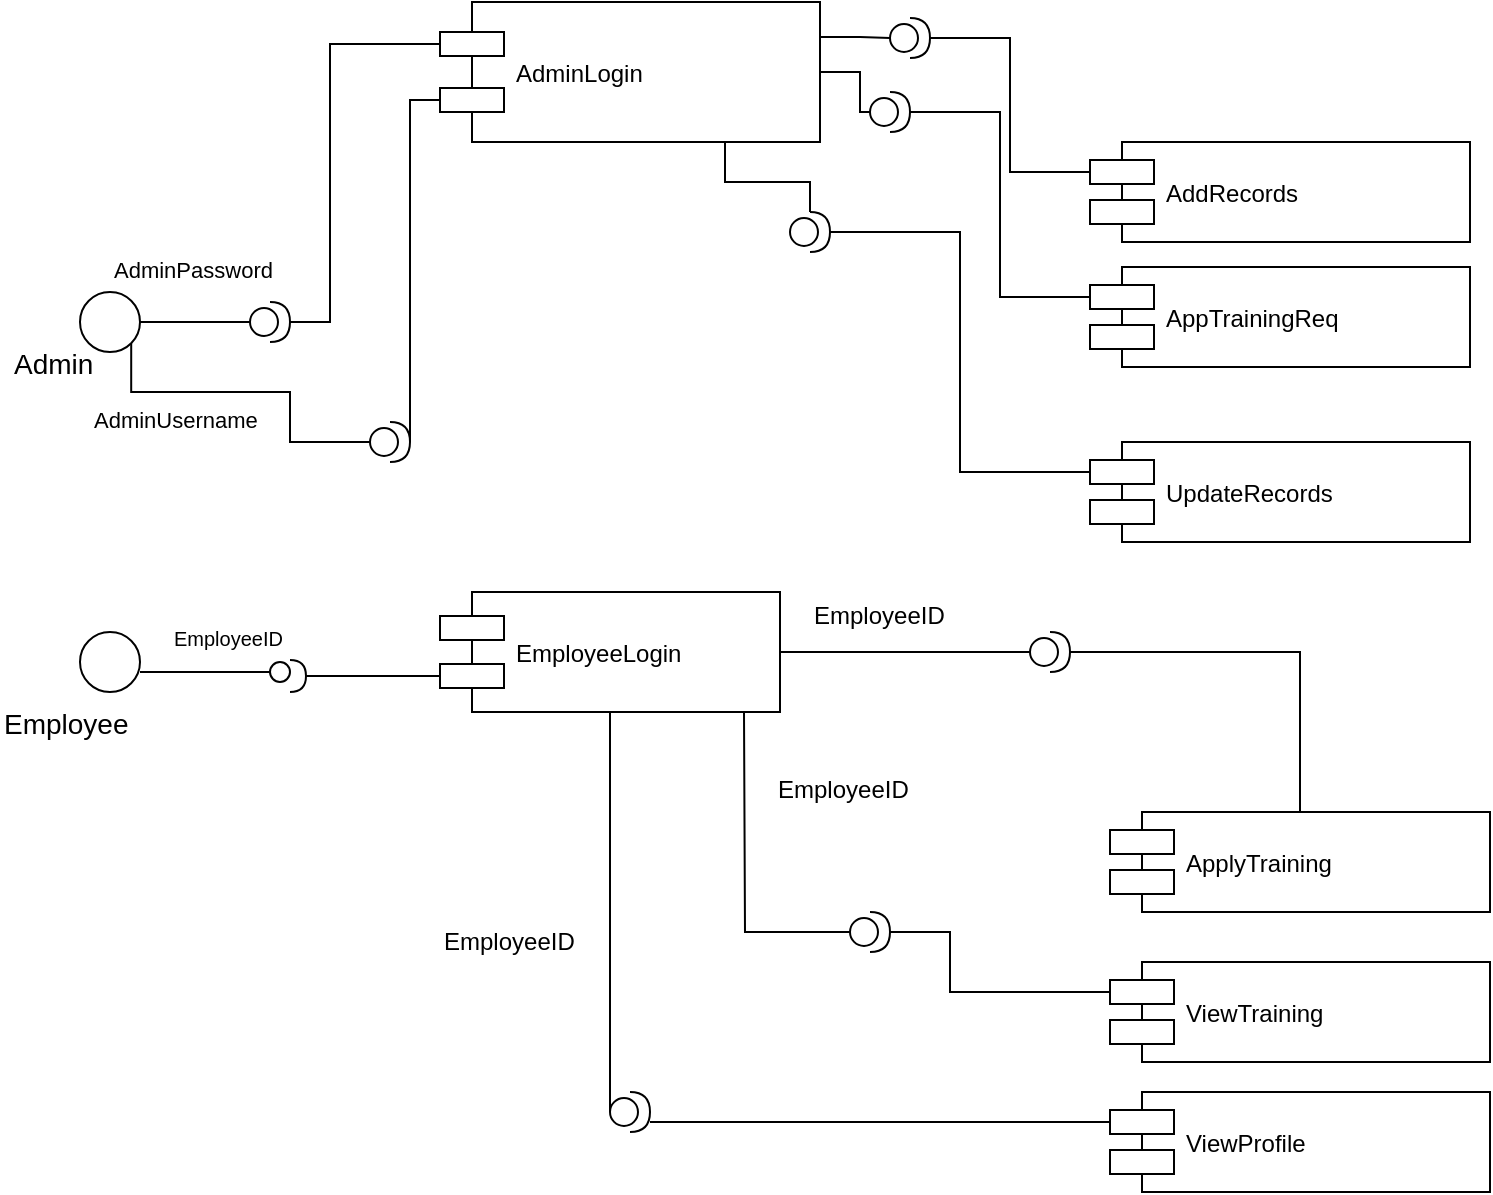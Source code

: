 <mxfile pages="1" version="11.2.4" type="google"><diagram id="35SYgzeYSSPeeQ_URPtR" name="Page-1"><mxGraphModel dx="1888" dy="501" grid="1" gridSize="10" guides="1" tooltips="1" connect="1" arrows="1" fold="1" page="1" pageScale="1" pageWidth="850" pageHeight="1100" math="0" shadow="0"><root><mxCell id="0"/><mxCell id="1" parent="0"/><mxCell id="sB9HqzXeVvjbPogbBj-l-39" style="edgeStyle=orthogonalEdgeStyle;rounded=0;orthogonalLoop=1;jettySize=auto;html=1;exitX=0;exitY=0.3;exitDx=0;exitDy=0;endArrow=none;endFill=0;fontSize=14;" parent="1" source="sB9HqzXeVvjbPogbBj-l-28" target="sB9HqzXeVvjbPogbBj-l-40" edge="1"><mxGeometry relative="1" as="geometry"><mxPoint x="410" y="630" as="targetPoint"/><Array as="points"><mxPoint x="450" y="660"/><mxPoint x="450" y="630"/></Array></mxGeometry></mxCell><mxCell id="sB9HqzXeVvjbPogbBj-l-1" value="EmployeeLogin" style="shape=component;align=left;spacingLeft=36;" parent="1" vertex="1"><mxGeometry x="195" y="460" width="170" height="60" as="geometry"/></mxCell><mxCell id="sB9HqzXeVvjbPogbBj-l-56" style="edgeStyle=orthogonalEdgeStyle;rounded=0;orthogonalLoop=1;jettySize=auto;html=1;exitX=1;exitY=0.25;exitDx=0;exitDy=0;endArrow=none;endFill=0;fontSize=11;" parent="1" source="sB9HqzXeVvjbPogbBj-l-2" target="sB9HqzXeVvjbPogbBj-l-57" edge="1"><mxGeometry relative="1" as="geometry"><mxPoint x="430" y="183" as="targetPoint"/></mxGeometry></mxCell><mxCell id="sB9HqzXeVvjbPogbBj-l-59" style="edgeStyle=orthogonalEdgeStyle;rounded=0;orthogonalLoop=1;jettySize=auto;html=1;exitX=1;exitY=0.5;exitDx=0;exitDy=0;endArrow=none;endFill=0;fontSize=11;" parent="1" source="sB9HqzXeVvjbPogbBj-l-2" target="sB9HqzXeVvjbPogbBj-l-60" edge="1"><mxGeometry relative="1" as="geometry"><mxPoint x="420" y="220" as="targetPoint"/></mxGeometry></mxCell><mxCell id="sB9HqzXeVvjbPogbBj-l-66" style="edgeStyle=orthogonalEdgeStyle;rounded=0;orthogonalLoop=1;jettySize=auto;html=1;exitX=0.75;exitY=1;exitDx=0;exitDy=0;endArrow=none;endFill=0;fontSize=11;" parent="1" source="sB9HqzXeVvjbPogbBj-l-2" target="sB9HqzXeVvjbPogbBj-l-67" edge="1"><mxGeometry relative="1" as="geometry"><mxPoint x="380" y="280" as="targetPoint"/></mxGeometry></mxCell><mxCell id="sB9HqzXeVvjbPogbBj-l-2" value="AdminLogin" style="shape=component;align=left;spacingLeft=36;" parent="1" vertex="1"><mxGeometry x="195" y="165" width="190" height="70" as="geometry"/></mxCell><mxCell id="sB9HqzXeVvjbPogbBj-l-3" value="AppTrainingReq" style="shape=component;align=left;spacingLeft=36;" parent="1" vertex="1"><mxGeometry x="520" y="297.5" width="190" height="50" as="geometry"/></mxCell><mxCell id="sB9HqzXeVvjbPogbBj-l-14" style="edgeStyle=orthogonalEdgeStyle;rounded=0;orthogonalLoop=1;jettySize=auto;html=1;exitX=1;exitY=0.5;exitDx=0;exitDy=0;endArrow=none;endFill=0;" parent="1" source="sB9HqzXeVvjbPogbBj-l-11" target="sB9HqzXeVvjbPogbBj-l-51" edge="1"><mxGeometry relative="1" as="geometry"><mxPoint x="110" y="325" as="targetPoint"/></mxGeometry></mxCell><mxCell id="sB9HqzXeVvjbPogbBj-l-53" style="edgeStyle=orthogonalEdgeStyle;rounded=0;orthogonalLoop=1;jettySize=auto;html=1;exitX=1;exitY=1;exitDx=0;exitDy=0;endArrow=none;endFill=0;fontSize=11;" parent="1" source="sB9HqzXeVvjbPogbBj-l-11" target="sB9HqzXeVvjbPogbBj-l-54" edge="1"><mxGeometry relative="1" as="geometry"><mxPoint x="90" y="370" as="targetPoint"/><Array as="points"><mxPoint x="41" y="360"/><mxPoint x="120" y="360"/></Array></mxGeometry></mxCell><mxCell id="sB9HqzXeVvjbPogbBj-l-11" value="" style="ellipse;whiteSpace=wrap;html=1;aspect=fixed;" parent="1" vertex="1"><mxGeometry x="15" y="310" width="30" height="30" as="geometry"/></mxCell><mxCell id="sB9HqzXeVvjbPogbBj-l-12" value="" style="ellipse;whiteSpace=wrap;html=1;aspect=fixed;" parent="1" vertex="1"><mxGeometry x="15" y="480" width="30" height="30" as="geometry"/></mxCell><mxCell id="sB9HqzXeVvjbPogbBj-l-13" value="Employee" style="text;html=1;resizable=0;points=[];autosize=1;align=left;verticalAlign=top;spacingTop=-4;fontSize=14;" parent="1" vertex="1"><mxGeometry x="-25" y="515" width="70" height="20" as="geometry"/></mxCell><mxCell id="sB9HqzXeVvjbPogbBj-l-28" value="ViewTraining" style="shape=component;align=left;spacingLeft=36;fillColor=none;" parent="1" vertex="1"><mxGeometry x="530" y="645" width="190" height="50" as="geometry"/></mxCell><mxCell id="sB9HqzXeVvjbPogbBj-l-31" value="" style="rounded=0;orthogonalLoop=1;jettySize=auto;html=1;endArrow=none;endFill=0;" parent="1" target="sB9HqzXeVvjbPogbBj-l-33" edge="1"><mxGeometry relative="1" as="geometry"><mxPoint x="45" y="500" as="sourcePoint"/><Array as="points"/></mxGeometry></mxCell><mxCell id="sB9HqzXeVvjbPogbBj-l-32" value="" style="rounded=0;orthogonalLoop=1;jettySize=auto;html=1;endArrow=halfCircle;endFill=0;endSize=6;strokeWidth=1;exitX=0;exitY=0.7;exitDx=0;exitDy=0;" parent="1" source="sB9HqzXeVvjbPogbBj-l-1" edge="1"><mxGeometry relative="1" as="geometry"><mxPoint x="50" y="665" as="sourcePoint"/><mxPoint x="120" y="502" as="targetPoint"/></mxGeometry></mxCell><mxCell id="sB9HqzXeVvjbPogbBj-l-33" value="" style="ellipse;whiteSpace=wrap;html=1;fontFamily=Helvetica;fontSize=12;fontColor=#000000;align=center;strokeColor=#000000;fillColor=#ffffff;points=[];aspect=fixed;resizable=0;" parent="1" vertex="1"><mxGeometry x="110" y="495" width="10" height="10" as="geometry"/></mxCell><mxCell id="JhB2uxgXZeC2tF7zjmy7-1" value="AddRecords" style="shape=component;align=left;spacingLeft=36;" parent="1" vertex="1"><mxGeometry x="520" y="235" width="190" height="50" as="geometry"/></mxCell><mxCell id="JhB2uxgXZeC2tF7zjmy7-2" value="UpdateRecords" style="shape=component;align=left;spacingLeft=36;" parent="1" vertex="1"><mxGeometry x="520" y="385" width="190" height="50" as="geometry"/></mxCell><mxCell id="JhB2uxgXZeC2tF7zjmy7-3" value="ApplyTraining" style="shape=component;align=left;spacingLeft=36;fillColor=none;" parent="1" vertex="1"><mxGeometry x="530" y="570" width="190" height="50" as="geometry"/></mxCell><mxCell id="JhB2uxgXZeC2tF7zjmy7-6" value="ViewProfile" style="shape=component;align=left;spacingLeft=36;fillColor=none;" parent="1" vertex="1"><mxGeometry x="530" y="710" width="190" height="50" as="geometry"/></mxCell><mxCell id="sB9HqzXeVvjbPogbBj-l-34" value="EmployeeID" style="text;html=1;resizable=0;points=[];autosize=1;align=left;verticalAlign=top;spacingTop=-4;fontSize=10;" parent="1" vertex="1"><mxGeometry x="60" y="475" width="80" height="20" as="geometry"/></mxCell><mxCell id="sB9HqzXeVvjbPogbBj-l-36" value="" style="rounded=0;orthogonalLoop=1;jettySize=auto;html=1;endArrow=none;endFill=0;fontSize=14;" parent="1" edge="1"><mxGeometry relative="1" as="geometry"><mxPoint x="365" y="490" as="sourcePoint"/><mxPoint x="490" y="490" as="targetPoint"/><Array as="points"><mxPoint x="400" y="490"/><mxPoint x="430" y="490"/></Array></mxGeometry></mxCell><mxCell id="sB9HqzXeVvjbPogbBj-l-41" style="edgeStyle=orthogonalEdgeStyle;rounded=0;orthogonalLoop=1;jettySize=auto;html=1;exitX=0;exitY=0.5;exitDx=0;exitDy=0;exitPerimeter=0;endArrow=none;endFill=0;fontSize=14;" parent="1" source="sB9HqzXeVvjbPogbBj-l-40" edge="1"><mxGeometry relative="1" as="geometry"><mxPoint x="347" y="520" as="targetPoint"/></mxGeometry></mxCell><mxCell id="sB9HqzXeVvjbPogbBj-l-40" value="" style="shape=providedRequiredInterface;html=1;verticalLabelPosition=bottom;" parent="1" vertex="1"><mxGeometry x="400" y="620" width="20" height="20" as="geometry"/></mxCell><mxCell id="sB9HqzXeVvjbPogbBj-l-48" value="Admin" style="text;html=1;resizable=0;points=[];autosize=1;align=left;verticalAlign=top;spacingTop=-4;fontSize=14;" parent="1" vertex="1"><mxGeometry x="-20" y="335" width="60" height="20" as="geometry"/></mxCell><mxCell id="sB9HqzXeVvjbPogbBj-l-49" value="AdminPassword" style="text;html=1;resizable=0;points=[];autosize=1;align=left;verticalAlign=top;spacingTop=-4;fontSize=11;" parent="1" vertex="1"><mxGeometry x="30" y="290" width="120" height="20" as="geometry"/></mxCell><mxCell id="sB9HqzXeVvjbPogbBj-l-50" value="AdminUsername&amp;nbsp;" style="text;html=1;resizable=0;points=[];autosize=1;align=left;verticalAlign=top;spacingTop=-4;fontSize=11;" parent="1" vertex="1"><mxGeometry x="20" y="365" width="120" height="20" as="geometry"/></mxCell><mxCell id="sB9HqzXeVvjbPogbBj-l-52" style="edgeStyle=orthogonalEdgeStyle;rounded=0;orthogonalLoop=1;jettySize=auto;html=1;exitX=1;exitY=0.5;exitDx=0;exitDy=0;exitPerimeter=0;entryX=0;entryY=0.3;entryDx=0;entryDy=0;endArrow=none;endFill=0;fontSize=14;" parent="1" source="sB9HqzXeVvjbPogbBj-l-51" target="sB9HqzXeVvjbPogbBj-l-2" edge="1"><mxGeometry relative="1" as="geometry"><Array as="points"><mxPoint x="140" y="325"/><mxPoint x="140" y="186"/></Array></mxGeometry></mxCell><mxCell id="sB9HqzXeVvjbPogbBj-l-51" value="" style="shape=providedRequiredInterface;html=1;verticalLabelPosition=bottom;" parent="1" vertex="1"><mxGeometry x="100" y="315" width="20" height="20" as="geometry"/></mxCell><mxCell id="sB9HqzXeVvjbPogbBj-l-55" style="edgeStyle=orthogonalEdgeStyle;rounded=0;orthogonalLoop=1;jettySize=auto;html=1;exitX=1;exitY=0.5;exitDx=0;exitDy=0;exitPerimeter=0;entryX=0;entryY=0.7;entryDx=0;entryDy=0;endArrow=none;endFill=0;fontSize=11;" parent="1" source="sB9HqzXeVvjbPogbBj-l-54" target="sB9HqzXeVvjbPogbBj-l-2" edge="1"><mxGeometry relative="1" as="geometry"><Array as="points"><mxPoint x="180" y="370"/><mxPoint x="180" y="214"/></Array></mxGeometry></mxCell><mxCell id="sB9HqzXeVvjbPogbBj-l-54" value="" style="shape=providedRequiredInterface;html=1;verticalLabelPosition=bottom;" parent="1" vertex="1"><mxGeometry x="160" y="375" width="20" height="20" as="geometry"/></mxCell><mxCell id="sB9HqzXeVvjbPogbBj-l-58" style="edgeStyle=orthogonalEdgeStyle;rounded=0;orthogonalLoop=1;jettySize=auto;html=1;exitX=1;exitY=0.5;exitDx=0;exitDy=0;exitPerimeter=0;entryX=0;entryY=0.3;entryDx=0;entryDy=0;endArrow=none;endFill=0;fontSize=11;" parent="1" source="sB9HqzXeVvjbPogbBj-l-57" target="JhB2uxgXZeC2tF7zjmy7-1" edge="1"><mxGeometry relative="1" as="geometry"/></mxCell><mxCell id="sB9HqzXeVvjbPogbBj-l-57" value="" style="shape=providedRequiredInterface;html=1;verticalLabelPosition=bottom;" parent="1" vertex="1"><mxGeometry x="420" y="173" width="20" height="20" as="geometry"/></mxCell><mxCell id="sB9HqzXeVvjbPogbBj-l-61" style="edgeStyle=orthogonalEdgeStyle;rounded=0;orthogonalLoop=1;jettySize=auto;html=1;exitX=1;exitY=0.5;exitDx=0;exitDy=0;exitPerimeter=0;entryX=0;entryY=0.3;entryDx=0;entryDy=0;endArrow=none;endFill=0;fontSize=11;" parent="1" source="sB9HqzXeVvjbPogbBj-l-60" target="sB9HqzXeVvjbPogbBj-l-3" edge="1"><mxGeometry relative="1" as="geometry"/></mxCell><mxCell id="sB9HqzXeVvjbPogbBj-l-60" value="" style="shape=providedRequiredInterface;html=1;verticalLabelPosition=bottom;" parent="1" vertex="1"><mxGeometry x="410" y="210" width="20" height="20" as="geometry"/></mxCell><mxCell id="sB9HqzXeVvjbPogbBj-l-68" style="edgeStyle=orthogonalEdgeStyle;rounded=0;orthogonalLoop=1;jettySize=auto;html=1;exitX=1;exitY=0.5;exitDx=0;exitDy=0;exitPerimeter=0;entryX=0;entryY=0.3;entryDx=0;entryDy=0;endArrow=none;endFill=0;fontSize=11;" parent="1" source="sB9HqzXeVvjbPogbBj-l-67" target="JhB2uxgXZeC2tF7zjmy7-2" edge="1"><mxGeometry relative="1" as="geometry"/></mxCell><mxCell id="sB9HqzXeVvjbPogbBj-l-67" value="" style="shape=providedRequiredInterface;html=1;verticalLabelPosition=bottom;" parent="1" vertex="1"><mxGeometry x="370" y="270" width="20" height="20" as="geometry"/></mxCell><mxCell id="JhB2uxgXZeC2tF7zjmy7-20" value="" style="shape=providedRequiredInterface;html=1;verticalLabelPosition=bottom;" parent="1" vertex="1"><mxGeometry x="490" y="480" width="20" height="20" as="geometry"/></mxCell><mxCell id="JhB2uxgXZeC2tF7zjmy7-24" value="" style="shape=providedRequiredInterface;html=1;verticalLabelPosition=bottom;" parent="1" vertex="1"><mxGeometry x="280" y="710" width="20" height="20" as="geometry"/></mxCell><mxCell id="JhB2uxgXZeC2tF7zjmy7-25" value="" style="endArrow=none;html=1;exitX=0;exitY=0.3;exitDx=0;exitDy=0;entryX=1;entryY=0.75;entryDx=0;entryDy=0;entryPerimeter=0;" parent="1" source="JhB2uxgXZeC2tF7zjmy7-6" target="JhB2uxgXZeC2tF7zjmy7-24" edge="1"><mxGeometry width="50" height="50" relative="1" as="geometry"><mxPoint x="-20" y="830" as="sourcePoint"/><mxPoint x="30" y="780" as="targetPoint"/></mxGeometry></mxCell><mxCell id="JhB2uxgXZeC2tF7zjmy7-26" value="" style="endArrow=none;html=1;entryX=0;entryY=0.5;entryDx=0;entryDy=0;entryPerimeter=0;exitX=0.5;exitY=1;exitDx=0;exitDy=0;" parent="1" source="sB9HqzXeVvjbPogbBj-l-1" target="JhB2uxgXZeC2tF7zjmy7-24" edge="1"><mxGeometry width="50" height="50" relative="1" as="geometry"><mxPoint x="-20" y="830" as="sourcePoint"/><mxPoint x="30" y="780" as="targetPoint"/></mxGeometry></mxCell><mxCell id="JhB2uxgXZeC2tF7zjmy7-28" value="" style="rounded=0;orthogonalLoop=1;jettySize=auto;html=1;endArrow=none;endFill=0;fontSize=14;exitX=0.5;exitY=0;exitDx=0;exitDy=0;entryX=1;entryY=0.5;entryDx=0;entryDy=0;entryPerimeter=0;" parent="1" source="JhB2uxgXZeC2tF7zjmy7-3" target="JhB2uxgXZeC2tF7zjmy7-20" edge="1"><mxGeometry relative="1" as="geometry"><mxPoint x="375" y="500" as="sourcePoint"/><mxPoint x="500" y="500" as="targetPoint"/><Array as="points"><mxPoint x="625" y="490"/><mxPoint x="510" y="490"/></Array></mxGeometry></mxCell><mxCell id="hA243J6_yG2QxvMf3VPb-1" value="EmployeeID" style="text;html=1;resizable=0;points=[];autosize=1;align=left;verticalAlign=top;spacingTop=-4;" vertex="1" parent="1"><mxGeometry x="195" y="625" width="80" height="20" as="geometry"/></mxCell><mxCell id="hA243J6_yG2QxvMf3VPb-2" value="EmployeeID" style="text;html=1;resizable=0;points=[];autosize=1;align=left;verticalAlign=top;spacingTop=-4;" vertex="1" parent="1"><mxGeometry x="362" y="549" width="80" height="20" as="geometry"/></mxCell><mxCell id="hA243J6_yG2QxvMf3VPb-3" value="EmployeeID" style="text;html=1;resizable=0;points=[];autosize=1;align=left;verticalAlign=top;spacingTop=-4;" vertex="1" parent="1"><mxGeometry x="380" y="462" width="80" height="20" as="geometry"/></mxCell></root></mxGraphModel></diagram></mxfile>